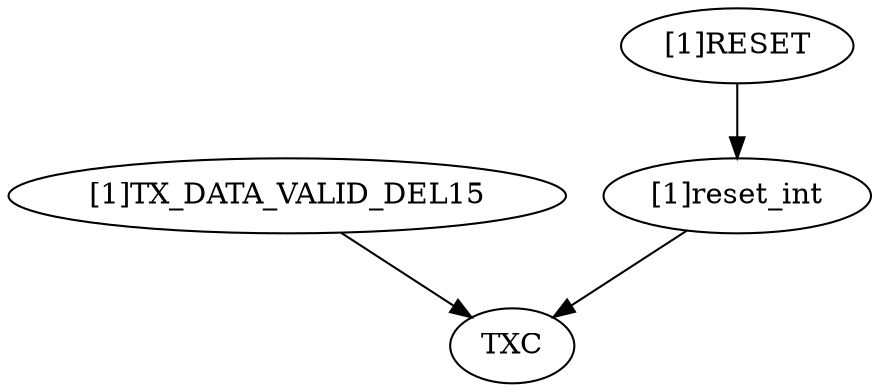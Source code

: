 strict digraph "" {
	"[1]reset_int"	 [complexity=1,
		importance=0.100766411116,
		rank=0.100766411116];
	TXC	 [complexity=0,
		importance=0.00731521728425,
		rank=0.0];
	"[1]reset_int" -> TXC;
	"[1]TX_DATA_VALID_DEL15"	 [complexity=2,
		importance=0.0143253966628,
		rank=0.00716269833138];
	"[1]TX_DATA_VALID_DEL15" -> TXC;
	"[1]RESET"	 [complexity=3,
		importance=0.104545460117,
		rank=0.0348484867056];
	"[1]RESET" -> "[1]reset_int";
}
